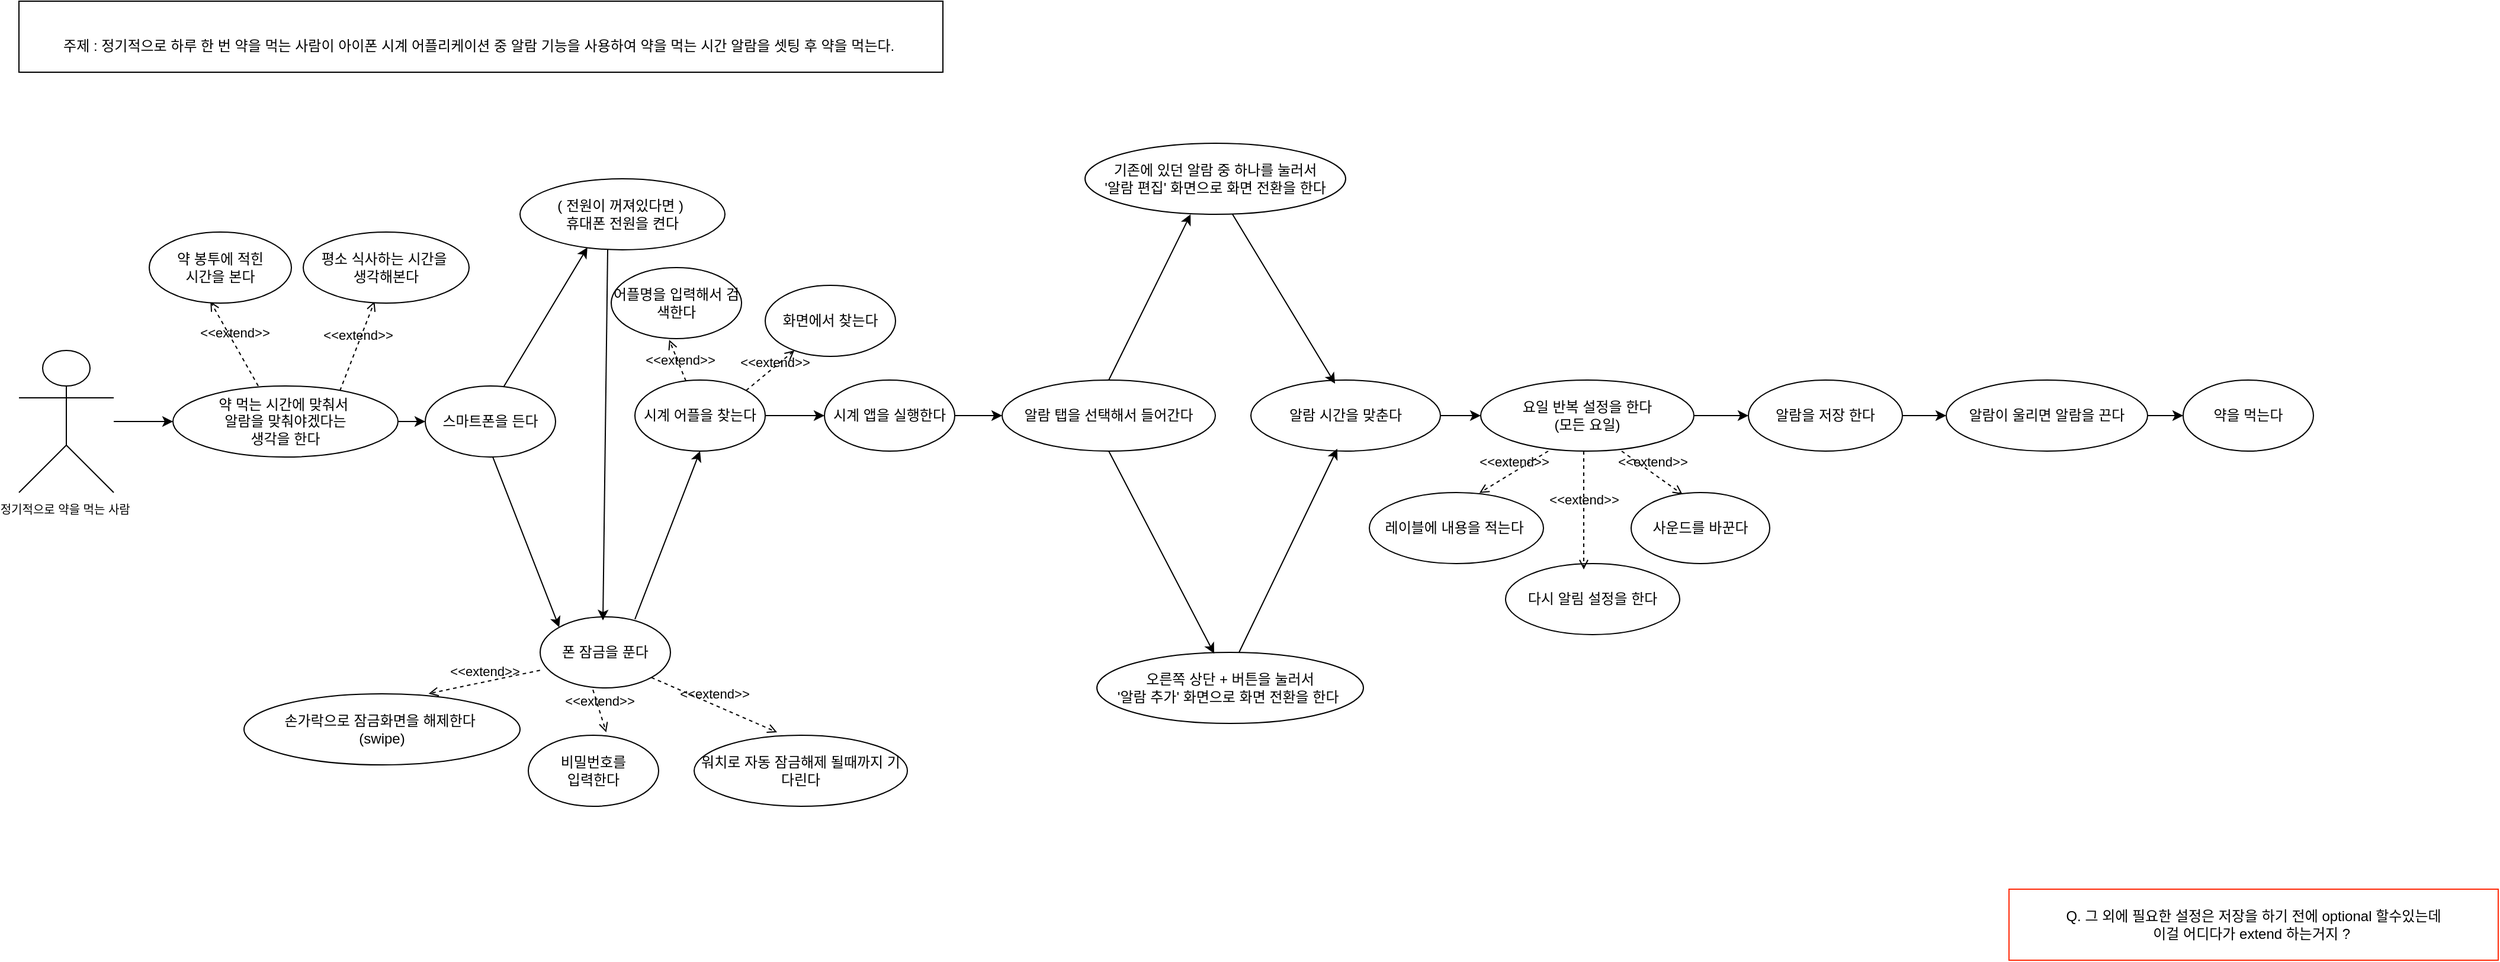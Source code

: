 <mxfile version="21.7.0" type="github">
  <diagram name="페이지-1" id="njK5p5rhTmzjdiSMJk1E">
    <mxGraphModel dx="1841" dy="530" grid="1" gridSize="10" guides="1" tooltips="1" connect="1" arrows="1" fold="1" page="1" pageScale="1" pageWidth="827" pageHeight="1169" math="0" shadow="0">
      <root>
        <mxCell id="0" />
        <mxCell id="1" parent="0" />
        <mxCell id="BJGbjpMF_LNjH99lksO5-61" value="" style="edgeStyle=orthogonalEdgeStyle;rounded=0;orthogonalLoop=1;jettySize=auto;html=1;" parent="1" source="BJGbjpMF_LNjH99lksO5-1" target="BJGbjpMF_LNjH99lksO5-39" edge="1">
          <mxGeometry relative="1" as="geometry" />
        </mxCell>
        <mxCell id="BJGbjpMF_LNjH99lksO5-1" value="&lt;font style=&quot;font-size: 10px;&quot;&gt;정기적으로 약을 먹는 사람&amp;nbsp;&lt;/font&gt;" style="shape=umlActor;verticalLabelPosition=bottom;verticalAlign=top;html=1;outlineConnect=0;" parent="1" vertex="1">
          <mxGeometry x="-800" y="385" width="80" height="120" as="geometry" />
        </mxCell>
        <mxCell id="BJGbjpMF_LNjH99lksO5-10" value="스마트폰을 든다" style="ellipse;whiteSpace=wrap;html=1;" parent="1" vertex="1">
          <mxGeometry x="-457" y="415" width="110" height="60" as="geometry" />
        </mxCell>
        <mxCell id="pdw7sznRlgDm5ee45Mnq-9" value="" style="edgeStyle=orthogonalEdgeStyle;rounded=0;orthogonalLoop=1;jettySize=auto;html=1;" parent="1" source="BJGbjpMF_LNjH99lksO5-11" target="BJGbjpMF_LNjH99lksO5-12" edge="1">
          <mxGeometry relative="1" as="geometry" />
        </mxCell>
        <mxCell id="BJGbjpMF_LNjH99lksO5-11" value="시계 앱을 실행한다" style="ellipse;whiteSpace=wrap;html=1;" parent="1" vertex="1">
          <mxGeometry x="-120" y="410" width="110" height="60" as="geometry" />
        </mxCell>
        <mxCell id="BJGbjpMF_LNjH99lksO5-12" value="알람 탭을 선택해서 들어간다" style="ellipse;whiteSpace=wrap;html=1;" parent="1" vertex="1">
          <mxGeometry x="30" y="410" width="180" height="60" as="geometry" />
        </mxCell>
        <mxCell id="BJGbjpMF_LNjH99lksO5-22" value="기존에 있던 알람 중 하나를 눌러서 &lt;br&gt;&#39;알람 편집&#39;&amp;nbsp;화면으로 화면 전환을 한다" style="ellipse;whiteSpace=wrap;html=1;" parent="1" vertex="1">
          <mxGeometry x="100" y="210" width="220" height="60" as="geometry" />
        </mxCell>
        <mxCell id="BJGbjpMF_LNjH99lksO5-24" value="오른쪽 상단 + 버튼을 눌러서 &lt;br&gt;&#39;알람 추가&#39; 화면으로 화면 전환을 한다&amp;nbsp;" style="ellipse;whiteSpace=wrap;html=1;" parent="1" vertex="1">
          <mxGeometry x="110" y="640" width="225" height="60" as="geometry" />
        </mxCell>
        <mxCell id="pdw7sznRlgDm5ee45Mnq-17" value="" style="edgeStyle=orthogonalEdgeStyle;rounded=0;orthogonalLoop=1;jettySize=auto;html=1;" parent="1" source="BJGbjpMF_LNjH99lksO5-26" target="BJGbjpMF_LNjH99lksO5-27" edge="1">
          <mxGeometry relative="1" as="geometry" />
        </mxCell>
        <mxCell id="BJGbjpMF_LNjH99lksO5-26" value="알람이 울리면 알람을 끈다" style="ellipse;whiteSpace=wrap;html=1;" parent="1" vertex="1">
          <mxGeometry x="827" y="410" width="170" height="60" as="geometry" />
        </mxCell>
        <mxCell id="BJGbjpMF_LNjH99lksO5-27" value="약을 먹는다" style="ellipse;whiteSpace=wrap;html=1;" parent="1" vertex="1">
          <mxGeometry x="1027" y="410" width="110" height="60" as="geometry" />
        </mxCell>
        <mxCell id="BJGbjpMF_LNjH99lksO5-30" value="&lt;br&gt;주제 : 정기적으로 하루 한 번 약을 먹는 사람이 아이폰 시계 어플리케이션 중 알람 기능을 사용하여 약을 먹는 시간 알람을 셋팅 후 약을 먹는다.&amp;nbsp;" style="rounded=0;whiteSpace=wrap;html=1;" parent="1" vertex="1">
          <mxGeometry x="-800" y="90" width="780" height="60" as="geometry" />
        </mxCell>
        <mxCell id="BJGbjpMF_LNjH99lksO5-31" value="폰 잠금을 푼다" style="ellipse;whiteSpace=wrap;html=1;" parent="1" vertex="1">
          <mxGeometry x="-360" y="610" width="110" height="60" as="geometry" />
        </mxCell>
        <mxCell id="BJGbjpMF_LNjH99lksO5-32" value="( 전원이 꺼져있다면 )&amp;nbsp;&lt;br&gt;휴대폰 전원을 켠다" style="ellipse;whiteSpace=wrap;html=1;" parent="1" vertex="1">
          <mxGeometry x="-377" y="240" width="173" height="60" as="geometry" />
        </mxCell>
        <mxCell id="pdw7sznRlgDm5ee45Mnq-8" value="" style="edgeStyle=orthogonalEdgeStyle;rounded=0;orthogonalLoop=1;jettySize=auto;html=1;" parent="1" source="BJGbjpMF_LNjH99lksO5-33" target="BJGbjpMF_LNjH99lksO5-11" edge="1">
          <mxGeometry relative="1" as="geometry" />
        </mxCell>
        <mxCell id="BJGbjpMF_LNjH99lksO5-33" value="시계 어플을 찾는다" style="ellipse;whiteSpace=wrap;html=1;" parent="1" vertex="1">
          <mxGeometry x="-280" y="410" width="110" height="60" as="geometry" />
        </mxCell>
        <mxCell id="BJGbjpMF_LNjH99lksO5-34" value="손가락으로 잠금화면을 해제한다&amp;nbsp;&lt;br&gt;(swipe)" style="ellipse;whiteSpace=wrap;html=1;" parent="1" vertex="1">
          <mxGeometry x="-610" y="675" width="233" height="60" as="geometry" />
        </mxCell>
        <mxCell id="BJGbjpMF_LNjH99lksO5-35" value="비밀번호를 &lt;br&gt;입력한다" style="ellipse;whiteSpace=wrap;html=1;" parent="1" vertex="1">
          <mxGeometry x="-370" y="710" width="110" height="60" as="geometry" />
        </mxCell>
        <mxCell id="BJGbjpMF_LNjH99lksO5-36" value="워치로 자동 잠금해제 될때까지 기다린다" style="ellipse;whiteSpace=wrap;html=1;" parent="1" vertex="1">
          <mxGeometry x="-230" y="710" width="180" height="60" as="geometry" />
        </mxCell>
        <mxCell id="BJGbjpMF_LNjH99lksO5-37" value="화면에서 찾는다" style="ellipse;whiteSpace=wrap;html=1;" parent="1" vertex="1">
          <mxGeometry x="-170" y="330" width="110" height="60" as="geometry" />
        </mxCell>
        <mxCell id="BJGbjpMF_LNjH99lksO5-38" value="어플명을 입력해서 검색한다" style="ellipse;whiteSpace=wrap;html=1;" parent="1" vertex="1">
          <mxGeometry x="-300" y="315" width="110" height="60" as="geometry" />
        </mxCell>
        <mxCell id="pdw7sznRlgDm5ee45Mnq-1" value="" style="edgeStyle=orthogonalEdgeStyle;rounded=0;orthogonalLoop=1;jettySize=auto;html=1;" parent="1" source="BJGbjpMF_LNjH99lksO5-39" target="BJGbjpMF_LNjH99lksO5-10" edge="1">
          <mxGeometry relative="1" as="geometry" />
        </mxCell>
        <mxCell id="BJGbjpMF_LNjH99lksO5-39" value="약 먹는 시간에 맞춰서&amp;nbsp;&lt;br&gt;알람을 맞춰야겠다는&lt;br&gt;생각을 한다" style="ellipse;whiteSpace=wrap;html=1;" parent="1" vertex="1">
          <mxGeometry x="-670" y="415" width="190" height="60" as="geometry" />
        </mxCell>
        <mxCell id="BJGbjpMF_LNjH99lksO5-40" value="&amp;lt;&amp;lt;extend&amp;gt;&amp;gt;" style="html=1;verticalAlign=bottom;labelBackgroundColor=none;endArrow=open;endFill=0;dashed=1;rounded=0;entryX=0.43;entryY=0.977;entryDx=0;entryDy=0;entryPerimeter=0;" parent="1" target="BJGbjpMF_LNjH99lksO5-41" edge="1">
          <mxGeometry width="160" relative="1" as="geometry">
            <mxPoint x="-598" y="415" as="sourcePoint" />
            <mxPoint x="-490" y="415" as="targetPoint" />
          </mxGeometry>
        </mxCell>
        <mxCell id="BJGbjpMF_LNjH99lksO5-41" value="약 봉투에 적힌&lt;br&gt;시간을 본다" style="ellipse;whiteSpace=wrap;html=1;" parent="1" vertex="1">
          <mxGeometry x="-690" y="285" width="120" height="60" as="geometry" />
        </mxCell>
        <mxCell id="BJGbjpMF_LNjH99lksO5-42" value="&amp;lt;&amp;lt;extend&amp;gt;&amp;gt;" style="html=1;verticalAlign=bottom;labelBackgroundColor=none;endArrow=open;endFill=0;dashed=1;rounded=0;entryX=0.43;entryY=0.977;entryDx=0;entryDy=0;entryPerimeter=0;exitX=0.742;exitY=0.066;exitDx=0;exitDy=0;exitPerimeter=0;" parent="1" source="BJGbjpMF_LNjH99lksO5-39" target="BJGbjpMF_LNjH99lksO5-43" edge="1">
          <mxGeometry width="160" relative="1" as="geometry">
            <mxPoint x="-508" y="415" as="sourcePoint" />
            <mxPoint x="-400" y="415" as="targetPoint" />
          </mxGeometry>
        </mxCell>
        <mxCell id="BJGbjpMF_LNjH99lksO5-43" value="평소 식사하는 시간을&amp;nbsp;&lt;br&gt;생각해본다" style="ellipse;whiteSpace=wrap;html=1;" parent="1" vertex="1">
          <mxGeometry x="-560" y="285" width="140" height="60" as="geometry" />
        </mxCell>
        <mxCell id="pdw7sznRlgDm5ee45Mnq-14" value="" style="edgeStyle=orthogonalEdgeStyle;rounded=0;orthogonalLoop=1;jettySize=auto;html=1;" parent="1" source="BJGbjpMF_LNjH99lksO5-44" target="BJGbjpMF_LNjH99lksO5-46" edge="1">
          <mxGeometry relative="1" as="geometry" />
        </mxCell>
        <mxCell id="BJGbjpMF_LNjH99lksO5-44" value="알람 시간을 맞춘다" style="ellipse;whiteSpace=wrap;html=1;" parent="1" vertex="1">
          <mxGeometry x="240" y="410" width="160" height="60" as="geometry" />
        </mxCell>
        <mxCell id="pdw7sznRlgDm5ee45Mnq-16" value="" style="edgeStyle=orthogonalEdgeStyle;rounded=0;orthogonalLoop=1;jettySize=auto;html=1;" parent="1" source="BJGbjpMF_LNjH99lksO5-45" target="BJGbjpMF_LNjH99lksO5-26" edge="1">
          <mxGeometry relative="1" as="geometry" />
        </mxCell>
        <mxCell id="BJGbjpMF_LNjH99lksO5-45" value="알람을 저장 한다" style="ellipse;whiteSpace=wrap;html=1;" parent="1" vertex="1">
          <mxGeometry x="660" y="410" width="130" height="60" as="geometry" />
        </mxCell>
        <mxCell id="pdw7sznRlgDm5ee45Mnq-15" value="" style="edgeStyle=orthogonalEdgeStyle;rounded=0;orthogonalLoop=1;jettySize=auto;html=1;" parent="1" source="BJGbjpMF_LNjH99lksO5-46" target="BJGbjpMF_LNjH99lksO5-45" edge="1">
          <mxGeometry relative="1" as="geometry" />
        </mxCell>
        <mxCell id="BJGbjpMF_LNjH99lksO5-46" value="요일 반복 설정을 한다&lt;br&gt;(모든 요일)" style="ellipse;whiteSpace=wrap;html=1;" parent="1" vertex="1">
          <mxGeometry x="434" y="410" width="180" height="60" as="geometry" />
        </mxCell>
        <mxCell id="BJGbjpMF_LNjH99lksO5-47" value="레이블에 내용을 적는다&amp;nbsp;" style="ellipse;whiteSpace=wrap;html=1;" parent="1" vertex="1">
          <mxGeometry x="340" y="505" width="147" height="60" as="geometry" />
        </mxCell>
        <mxCell id="BJGbjpMF_LNjH99lksO5-48" value="Q. 그 외에 필요한 설정은 저장을 하기 전에 optional 할수있는데 &lt;br&gt;이걸 어디다가 extend 하는거지 ?&amp;nbsp;&lt;br&gt;" style="rounded=0;whiteSpace=wrap;html=1;strokeColor=#FF2908;" parent="1" vertex="1">
          <mxGeometry x="880" y="840" width="413" height="60" as="geometry" />
        </mxCell>
        <mxCell id="BJGbjpMF_LNjH99lksO5-49" value="사운드를 바꾼다" style="ellipse;whiteSpace=wrap;html=1;" parent="1" vertex="1">
          <mxGeometry x="561" y="505" width="117" height="60" as="geometry" />
        </mxCell>
        <mxCell id="BJGbjpMF_LNjH99lksO5-50" value="다시 알림 설정을 한다" style="ellipse;whiteSpace=wrap;html=1;" parent="1" vertex="1">
          <mxGeometry x="455" y="565" width="147" height="60" as="geometry" />
        </mxCell>
        <mxCell id="BJGbjpMF_LNjH99lksO5-51" value="&amp;lt;&amp;lt;extend&amp;gt;&amp;gt;" style="html=1;verticalAlign=bottom;labelBackgroundColor=none;endArrow=open;endFill=0;dashed=1;rounded=0;entryX=0.371;entryY=0.026;entryDx=0;entryDy=0;entryPerimeter=0;exitX=0.742;exitY=0.066;exitDx=0;exitDy=0;exitPerimeter=0;" parent="1" target="BJGbjpMF_LNjH99lksO5-49" edge="1">
          <mxGeometry width="160" relative="1" as="geometry">
            <mxPoint x="553" y="470" as="sourcePoint" />
            <mxPoint x="584" y="395" as="targetPoint" />
          </mxGeometry>
        </mxCell>
        <mxCell id="BJGbjpMF_LNjH99lksO5-52" value="&amp;lt;&amp;lt;extend&amp;gt;&amp;gt;" style="html=1;verticalAlign=bottom;labelBackgroundColor=none;endArrow=open;endFill=0;dashed=1;rounded=0;entryX=0.632;entryY=0.007;entryDx=0;entryDy=0;entryPerimeter=0;" parent="1" target="BJGbjpMF_LNjH99lksO5-47" edge="1">
          <mxGeometry width="160" relative="1" as="geometry">
            <mxPoint x="491" y="470" as="sourcePoint" />
            <mxPoint x="461" y="490" as="targetPoint" />
          </mxGeometry>
        </mxCell>
        <mxCell id="BJGbjpMF_LNjH99lksO5-53" value="&amp;lt;&amp;lt;extend&amp;gt;&amp;gt;" style="html=1;verticalAlign=bottom;labelBackgroundColor=none;endArrow=open;endFill=0;dashed=1;rounded=0;entryX=0.449;entryY=0.083;entryDx=0;entryDy=0;entryPerimeter=0;exitX=0.742;exitY=0.066;exitDx=0;exitDy=0;exitPerimeter=0;" parent="1" target="BJGbjpMF_LNjH99lksO5-50" edge="1">
          <mxGeometry width="160" relative="1" as="geometry">
            <mxPoint x="521" y="470" as="sourcePoint" />
            <mxPoint x="552" y="395" as="targetPoint" />
          </mxGeometry>
        </mxCell>
        <mxCell id="BJGbjpMF_LNjH99lksO5-55" value="&amp;lt;&amp;lt;extend&amp;gt;&amp;gt;" style="html=1;verticalAlign=bottom;labelBackgroundColor=none;endArrow=open;endFill=0;dashed=1;rounded=0;entryX=0.669;entryY=-0.003;entryDx=0;entryDy=0;entryPerimeter=0;exitX=-0.001;exitY=0.752;exitDx=0;exitDy=0;exitPerimeter=0;" parent="1" source="BJGbjpMF_LNjH99lksO5-31" target="BJGbjpMF_LNjH99lksO5-34" edge="1">
          <mxGeometry width="160" relative="1" as="geometry">
            <mxPoint x="-320" y="650" as="sourcePoint" />
            <mxPoint x="-360" y="579" as="targetPoint" />
          </mxGeometry>
        </mxCell>
        <mxCell id="BJGbjpMF_LNjH99lksO5-56" value="&amp;lt;&amp;lt;extend&amp;gt;&amp;gt;" style="html=1;verticalAlign=bottom;labelBackgroundColor=none;endArrow=open;endFill=0;dashed=1;rounded=0;entryX=0.598;entryY=-0.042;entryDx=0;entryDy=0;entryPerimeter=0;exitX=0.405;exitY=1.026;exitDx=0;exitDy=0;exitPerimeter=0;" parent="1" source="BJGbjpMF_LNjH99lksO5-31" target="BJGbjpMF_LNjH99lksO5-35" edge="1">
          <mxGeometry width="160" relative="1" as="geometry">
            <mxPoint x="-289" y="660" as="sourcePoint" />
            <mxPoint x="-423" y="685" as="targetPoint" />
          </mxGeometry>
        </mxCell>
        <mxCell id="BJGbjpMF_LNjH99lksO5-57" value="&amp;lt;&amp;lt;extend&amp;gt;&amp;gt;" style="html=1;verticalAlign=bottom;labelBackgroundColor=none;endArrow=open;endFill=0;dashed=1;rounded=0;entryX=0.389;entryY=-0.042;entryDx=0;entryDy=0;exitX=1;exitY=1;exitDx=0;exitDy=0;entryPerimeter=0;" parent="1" source="BJGbjpMF_LNjH99lksO5-31" target="BJGbjpMF_LNjH99lksO5-36" edge="1">
          <mxGeometry width="160" relative="1" as="geometry">
            <mxPoint x="-247.02" y="637.02" as="sourcePoint" />
            <mxPoint x="-172" y="747.0" as="targetPoint" />
          </mxGeometry>
        </mxCell>
        <mxCell id="BJGbjpMF_LNjH99lksO5-58" value="&amp;lt;&amp;lt;extend&amp;gt;&amp;gt;" style="html=1;verticalAlign=bottom;labelBackgroundColor=none;endArrow=open;endFill=0;dashed=1;rounded=0;entryX=0.445;entryY=1.017;entryDx=0;entryDy=0;entryPerimeter=0;" parent="1" source="BJGbjpMF_LNjH99lksO5-33" target="BJGbjpMF_LNjH99lksO5-38" edge="1">
          <mxGeometry x="-0.471" y="1" width="160" relative="1" as="geometry">
            <mxPoint x="-178" y="290" as="sourcePoint" />
            <mxPoint x="-272" y="335" as="targetPoint" />
            <mxPoint as="offset" />
          </mxGeometry>
        </mxCell>
        <mxCell id="BJGbjpMF_LNjH99lksO5-59" value="&amp;lt;&amp;lt;extend&amp;gt;&amp;gt;" style="html=1;verticalAlign=bottom;labelBackgroundColor=none;endArrow=open;endFill=0;dashed=1;rounded=0;exitX=1;exitY=0;exitDx=0;exitDy=0;" parent="1" source="BJGbjpMF_LNjH99lksO5-33" target="BJGbjpMF_LNjH99lksO5-37" edge="1">
          <mxGeometry x="0.052" y="-4" width="160" relative="1" as="geometry">
            <mxPoint x="-140" y="295" as="sourcePoint" />
            <mxPoint x="-61" y="366" as="targetPoint" />
            <mxPoint as="offset" />
          </mxGeometry>
        </mxCell>
        <mxCell id="pdw7sznRlgDm5ee45Mnq-2" value="" style="endArrow=classic;html=1;rounded=0;entryX=0.329;entryY=0.967;entryDx=0;entryDy=0;entryPerimeter=0;exitX=0.591;exitY=0.033;exitDx=0;exitDy=0;exitPerimeter=0;" parent="1" target="BJGbjpMF_LNjH99lksO5-32" edge="1">
          <mxGeometry width="50" height="50" relative="1" as="geometry">
            <mxPoint x="-390.99" y="415.98" as="sourcePoint" />
            <mxPoint x="-332.037" y="346" as="targetPoint" />
          </mxGeometry>
        </mxCell>
        <mxCell id="pdw7sznRlgDm5ee45Mnq-3" value="" style="endArrow=classic;html=1;rounded=0;exitX=0.591;exitY=0.033;exitDx=0;exitDy=0;exitPerimeter=0;entryX=0;entryY=0;entryDx=0;entryDy=0;" parent="1" target="BJGbjpMF_LNjH99lksO5-31" edge="1">
          <mxGeometry width="50" height="50" relative="1" as="geometry">
            <mxPoint x="-400" y="474.99" as="sourcePoint" />
            <mxPoint x="-350" y="560" as="targetPoint" />
          </mxGeometry>
        </mxCell>
        <mxCell id="pdw7sznRlgDm5ee45Mnq-6" value="" style="endArrow=classic;html=1;rounded=0;entryX=0.6;entryY=0.05;entryDx=0;entryDy=0;entryPerimeter=0;" parent="1" edge="1">
          <mxGeometry width="50" height="50" relative="1" as="geometry">
            <mxPoint x="-303" y="300" as="sourcePoint" />
            <mxPoint x="-307" y="613" as="targetPoint" />
          </mxGeometry>
        </mxCell>
        <mxCell id="pdw7sznRlgDm5ee45Mnq-7" value="" style="endArrow=classic;html=1;rounded=0;entryX=0.5;entryY=1;entryDx=0;entryDy=0;" parent="1" target="BJGbjpMF_LNjH99lksO5-33" edge="1">
          <mxGeometry width="50" height="50" relative="1" as="geometry">
            <mxPoint x="-280" y="612" as="sourcePoint" />
            <mxPoint x="-210" y="472" as="targetPoint" />
          </mxGeometry>
        </mxCell>
        <mxCell id="pdw7sznRlgDm5ee45Mnq-10" value="" style="endArrow=classic;html=1;rounded=0;entryX=0.405;entryY=1;entryDx=0;entryDy=0;entryPerimeter=0;exitX=0.5;exitY=0;exitDx=0;exitDy=0;" parent="1" source="BJGbjpMF_LNjH99lksO5-12" target="BJGbjpMF_LNjH99lksO5-22" edge="1">
          <mxGeometry width="50" height="50" relative="1" as="geometry">
            <mxPoint x="129.01" y="410" as="sourcePoint" />
            <mxPoint x="200" y="292.02" as="targetPoint" />
          </mxGeometry>
        </mxCell>
        <mxCell id="pdw7sznRlgDm5ee45Mnq-11" value="" style="endArrow=classic;html=1;rounded=0;exitX=0.591;exitY=0.033;exitDx=0;exitDy=0;exitPerimeter=0;entryX=0.44;entryY=0.017;entryDx=0;entryDy=0;entryPerimeter=0;" parent="1" target="BJGbjpMF_LNjH99lksO5-24" edge="1">
          <mxGeometry width="50" height="50" relative="1" as="geometry">
            <mxPoint x="120" y="470" as="sourcePoint" />
            <mxPoint x="176" y="614.01" as="targetPoint" />
          </mxGeometry>
        </mxCell>
        <mxCell id="pdw7sznRlgDm5ee45Mnq-12" value="" style="endArrow=classic;html=1;rounded=0;entryX=0.444;entryY=0.05;entryDx=0;entryDy=0;entryPerimeter=0;" parent="1" target="BJGbjpMF_LNjH99lksO5-44" edge="1">
          <mxGeometry width="50" height="50" relative="1" as="geometry">
            <mxPoint x="224.5" y="270" as="sourcePoint" />
            <mxPoint x="220.5" y="583" as="targetPoint" />
          </mxGeometry>
        </mxCell>
        <mxCell id="pdw7sznRlgDm5ee45Mnq-13" value="" style="endArrow=classic;html=1;rounded=0;entryX=0.456;entryY=0.967;entryDx=0;entryDy=0;entryPerimeter=0;" parent="1" target="BJGbjpMF_LNjH99lksO5-44" edge="1">
          <mxGeometry width="50" height="50" relative="1" as="geometry">
            <mxPoint x="230" y="640" as="sourcePoint" />
            <mxPoint x="285" y="498" as="targetPoint" />
          </mxGeometry>
        </mxCell>
      </root>
    </mxGraphModel>
  </diagram>
</mxfile>
